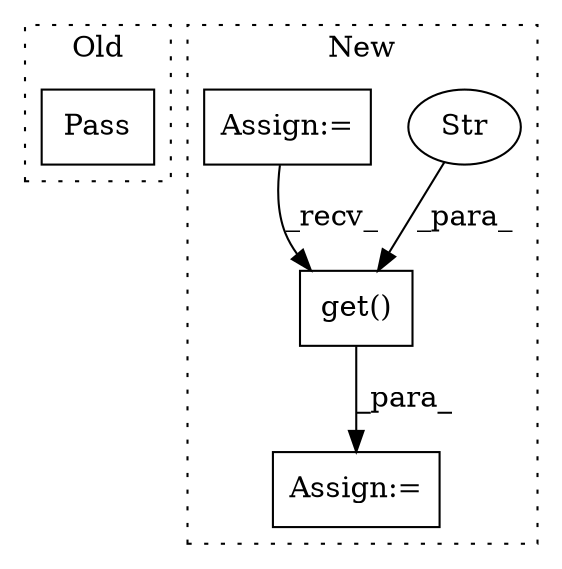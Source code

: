 digraph G {
subgraph cluster0 {
1 [label="Pass" a="62" s="3102" l="4" shape="box"];
label = "Old";
style="dotted";
}
subgraph cluster1 {
2 [label="get()" a="75" s="4598,4624" l="13,1" shape="box"];
3 [label="Assign:=" a="68" s="4595" l="3" shape="box"];
4 [label="Str" a="66" s="4611" l="10" shape="ellipse"];
5 [label="Assign:=" a="68" s="3826" l="3" shape="box"];
label = "New";
style="dotted";
}
2 -> 3 [label="_para_"];
4 -> 2 [label="_para_"];
5 -> 2 [label="_recv_"];
}